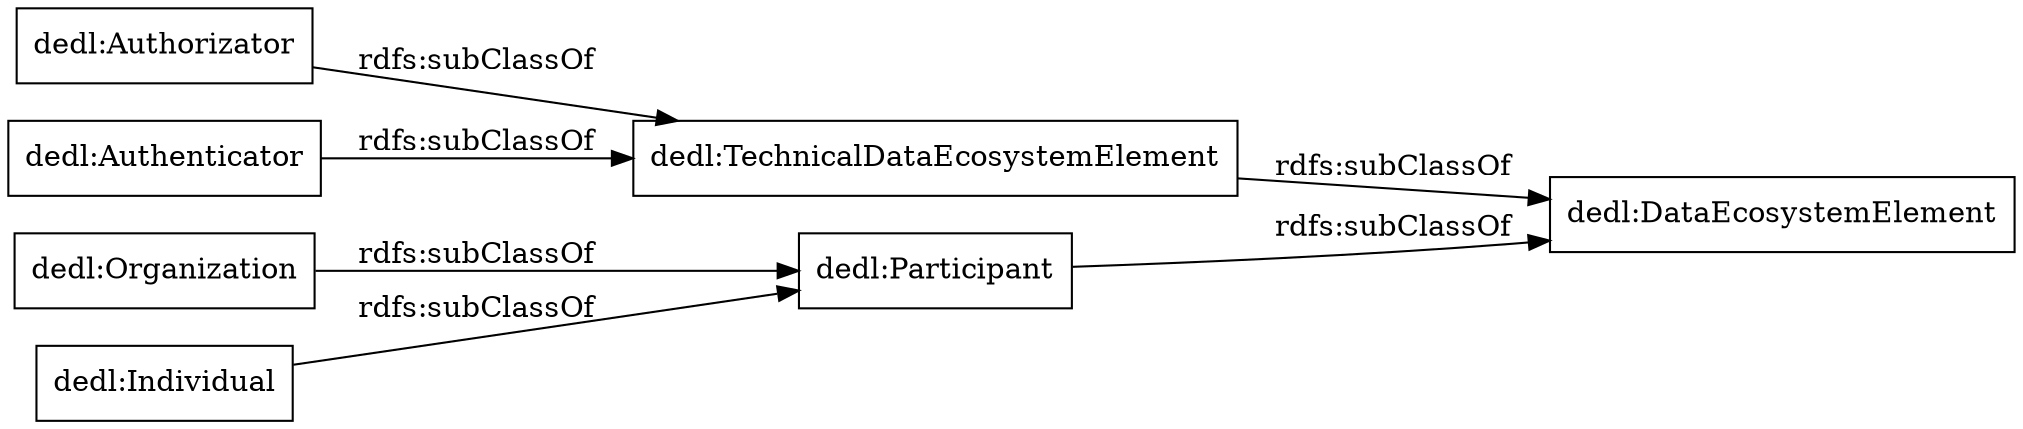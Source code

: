 digraph ar2dtool_diagram { 
rankdir=LR;
size="1000"
node [shape = rectangle, color="black"]; "dedl:Participant" "dedl:Authorizator" "dedl:Authenticator" "dedl:TechnicalDataEcosystemElement" "dedl:Organization" "dedl:DataEcosystemElement" "dedl:Individual" ; /*classes style*/
	"dedl:Authorizator" -> "dedl:TechnicalDataEcosystemElement" [ label = "rdfs:subClassOf" ];
	"dedl:Participant" -> "dedl:DataEcosystemElement" [ label = "rdfs:subClassOf" ];
	"dedl:TechnicalDataEcosystemElement" -> "dedl:DataEcosystemElement" [ label = "rdfs:subClassOf" ];
	"dedl:Authenticator" -> "dedl:TechnicalDataEcosystemElement" [ label = "rdfs:subClassOf" ];
	"dedl:Organization" -> "dedl:Participant" [ label = "rdfs:subClassOf" ];
	"dedl:Individual" -> "dedl:Participant" [ label = "rdfs:subClassOf" ];

}
